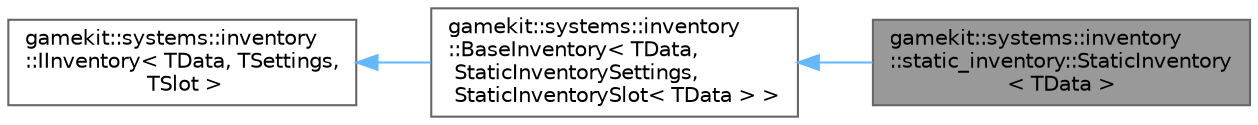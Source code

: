 digraph "gamekit::systems::inventory::static_inventory::StaticInventory&lt; TData &gt;"
{
 // LATEX_PDF_SIZE
  bgcolor="transparent";
  edge [fontname=Helvetica,fontsize=10,labelfontname=Helvetica,labelfontsize=10];
  node [fontname=Helvetica,fontsize=10,shape=box,height=0.2,width=0.4];
  rankdir="LR";
  Node1 [id="Node000001",label="gamekit::systems::inventory\l::static_inventory::StaticInventory\l\< TData \>",height=0.2,width=0.4,color="gray40", fillcolor="grey60", style="filled", fontcolor="black",tooltip="Static inventory class template."];
  Node2 -> Node1 [id="edge1_Node000001_Node000002",dir="back",color="steelblue1",style="solid",tooltip=" "];
  Node2 [id="Node000002",label="gamekit::systems::inventory\l::BaseInventory\< TData,\l StaticInventorySettings,\l StaticInventorySlot\< TData \> \>",height=0.2,width=0.4,color="gray40", fillcolor="white", style="filled",URL="$df/dbc/classgamekit_1_1systems_1_1inventory_1_1_base_inventory.html",tooltip=" "];
  Node3 -> Node2 [id="edge2_Node000002_Node000003",dir="back",color="steelblue1",style="solid",tooltip=" "];
  Node3 [id="Node000003",label="gamekit::systems::inventory\l::IInventory\< TData, TSettings,\l TSlot \>",height=0.2,width=0.4,color="gray40", fillcolor="white", style="filled",URL="$d2/d46/classgamekit_1_1systems_1_1inventory_1_1_i_inventory.html",tooltip="Interface for a generic inventory system."];
}
